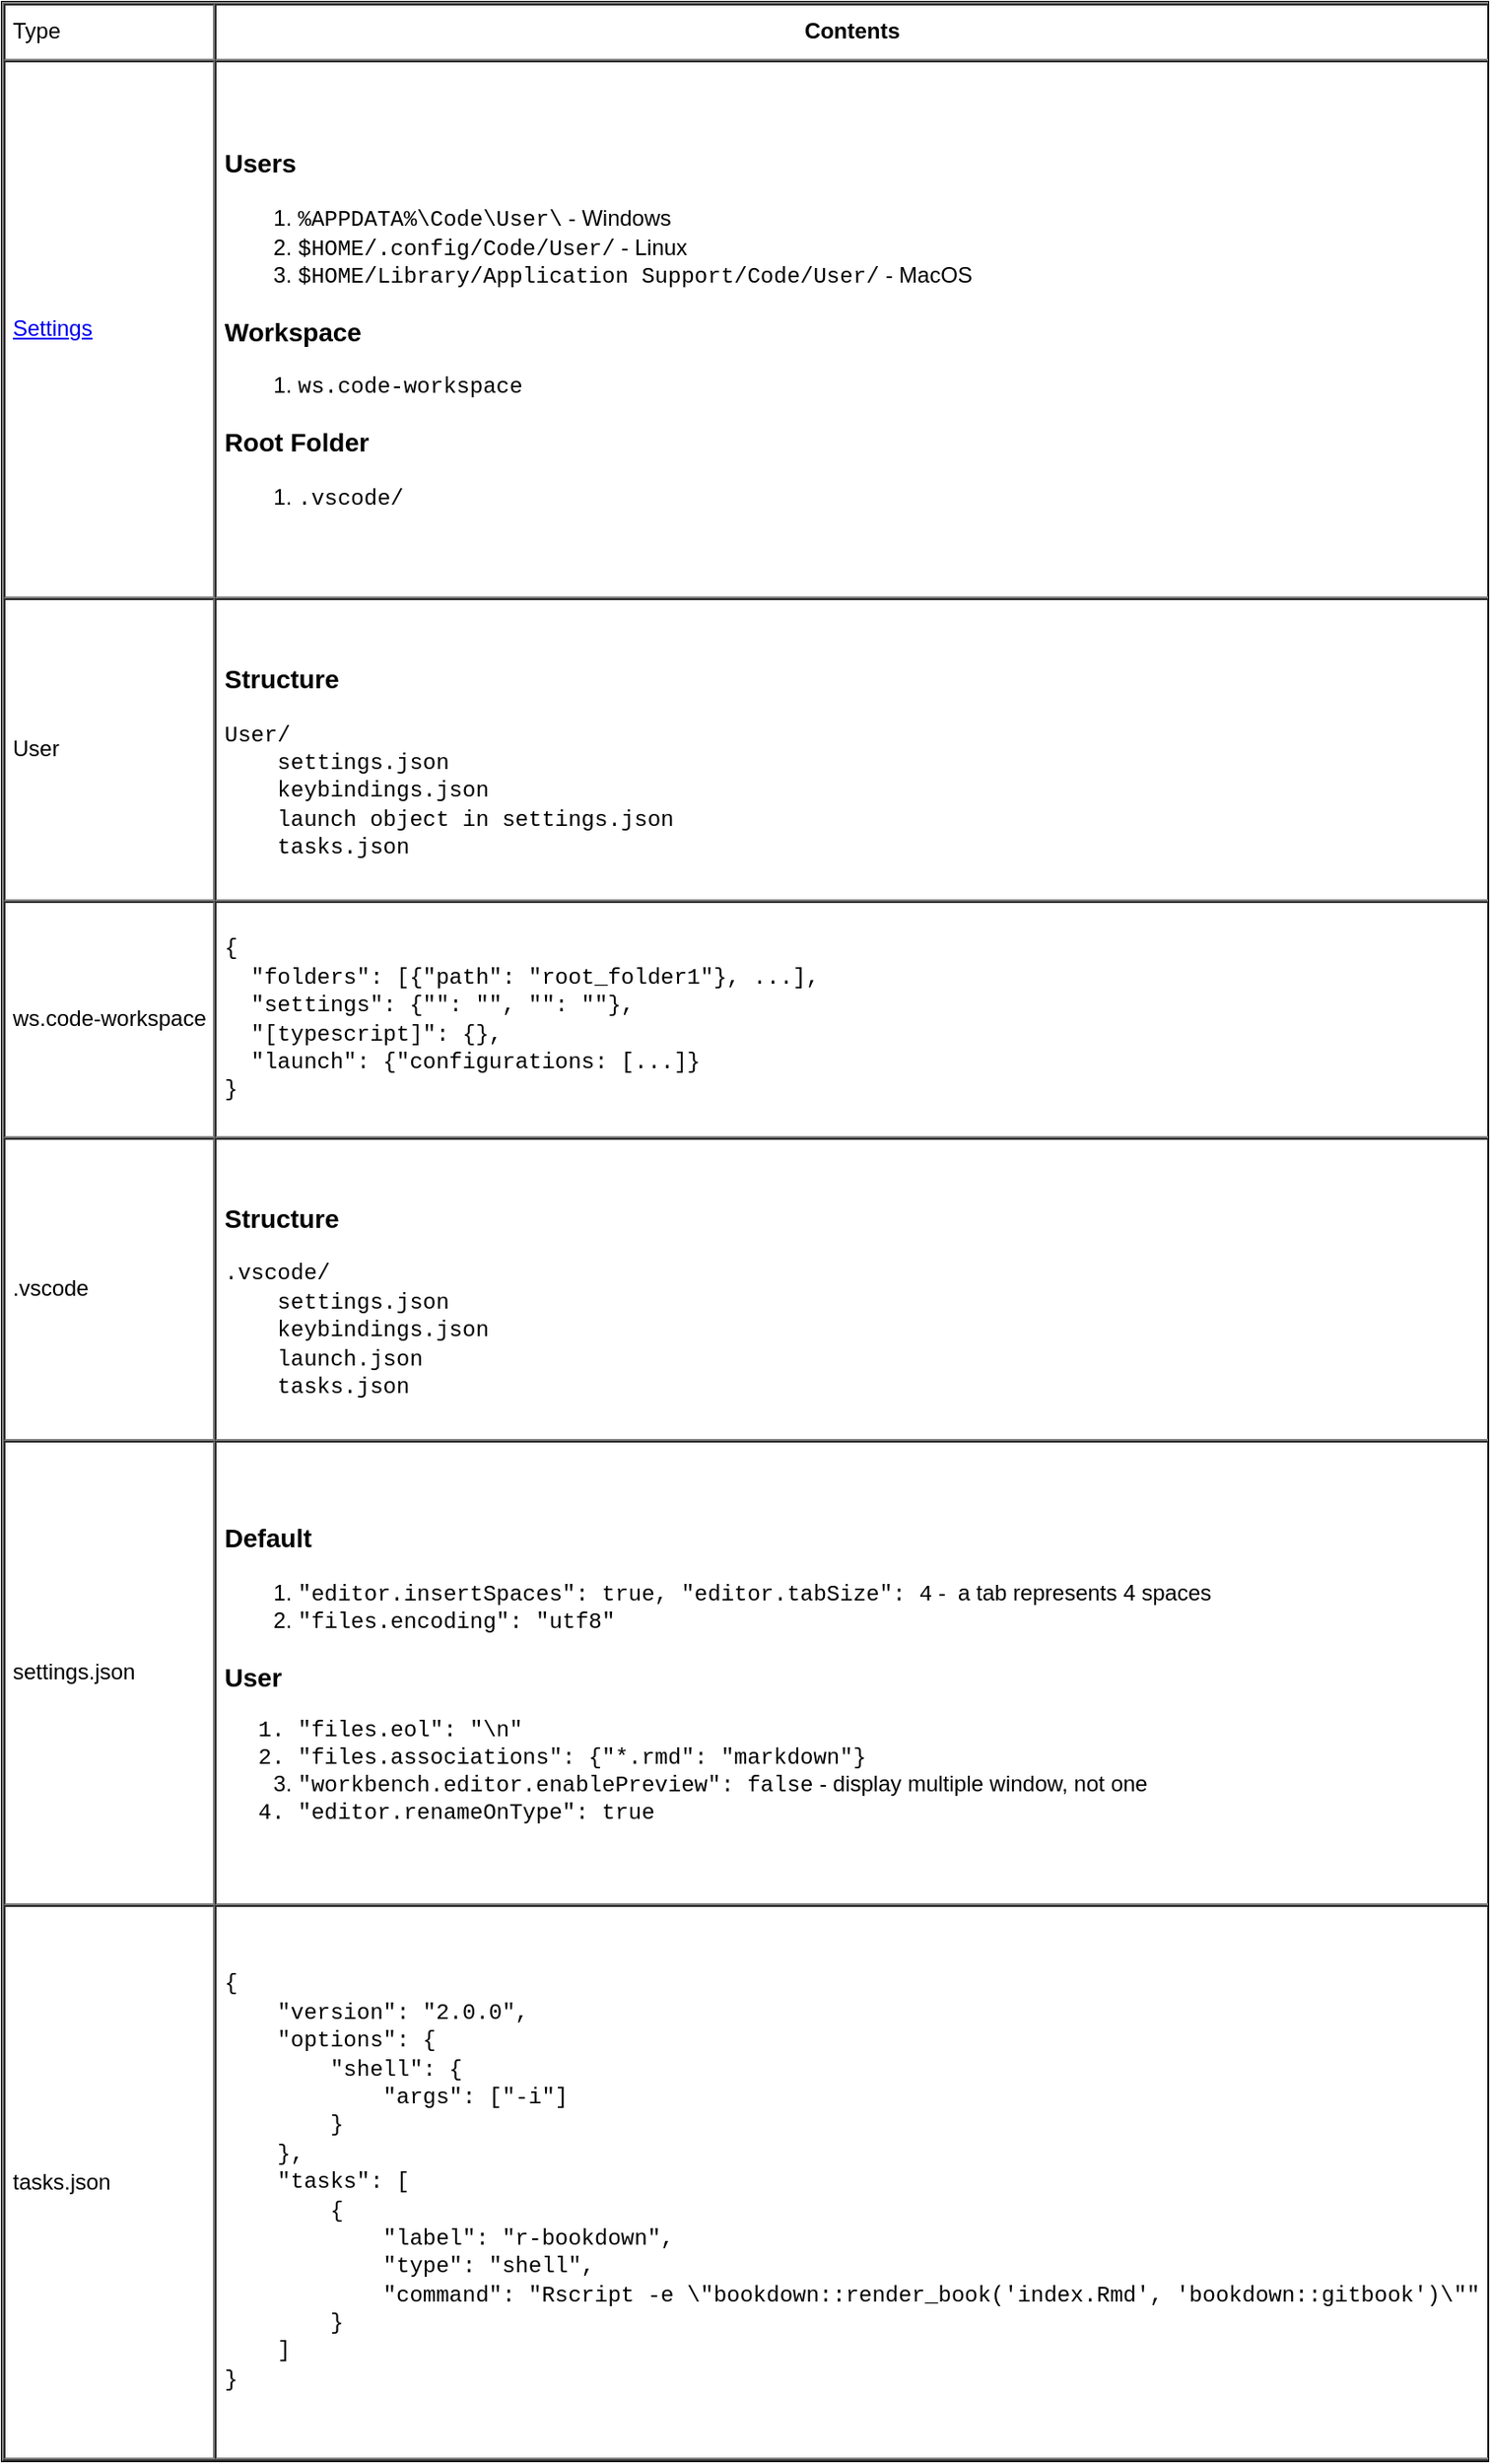 <mxfile version="13.6.5" pages="4">
    <diagram id="K4R4QghZersOc9A9mNaJ" name="Settings">
        <mxGraphModel dx="874" dy="566" grid="1" gridSize="10" guides="1" tooltips="1" connect="1" arrows="1" fold="1" page="1" pageScale="1" pageWidth="827" pageHeight="1169" math="0" shadow="0">
            <root>
                <mxCell id="dUwQ-VKBVRRGoe277Vrm-0"/>
                <mxCell id="dUwQ-VKBVRRGoe277Vrm-1" parent="dUwQ-VKBVRRGoe277Vrm-0"/>
                <mxCell id="_U394aUCUGLjaHZDC-96-0" value="&lt;table cellpadding=&quot;4&quot; cellspacing=&quot;0&quot; border=&quot;1&quot; style=&quot;font-size: 1em ; width: 100% ; height: 100%&quot;&gt;&lt;tbody&gt;&lt;tr&gt;&lt;td&gt;Type&lt;/td&gt;&lt;th style=&quot;text-align: center&quot;&gt;Contents&lt;/th&gt;&lt;/tr&gt;&lt;tr&gt;&lt;td&gt;&lt;a href=&quot;https://code.visualstudio.com/docs/getstarted/settings&quot;&gt;Settings&lt;/a&gt;&lt;/td&gt;&lt;td&gt;&lt;h3&gt;Users&lt;/h3&gt;&lt;div&gt;&lt;ol&gt;&lt;li&gt;&lt;font face=&quot;Courier New&quot;&gt;%APPDATA%\Code\User\&lt;/font&gt; - Windows&lt;/li&gt;&lt;li&gt;&lt;font face=&quot;Courier New&quot;&gt;$HOME/.config/Code/User/&lt;/font&gt; - Linux&lt;br&gt;&lt;/li&gt;&lt;li&gt;&lt;font face=&quot;Courier New&quot;&gt;$HOME/Library/Application Support/Code/User/&lt;/font&gt; - MacOS&lt;/li&gt;&lt;/ol&gt;&lt;h3&gt;Workspace&lt;/h3&gt;&lt;/div&gt;&lt;div&gt;&lt;ol&gt;&lt;li&gt;&lt;span style=&quot;font-family: &amp;#34;courier new&amp;#34; ; text-align: center&quot;&gt;ws.code-workspace&lt;/span&gt;&lt;/li&gt;&lt;/ol&gt;&lt;h3&gt;Root Folder&lt;/h3&gt;&lt;/div&gt;&lt;div&gt;&lt;ol&gt;&lt;li&gt;&lt;span style=&quot;font-family: &amp;#34;courier new&amp;#34; ; text-align: center&quot;&gt;.vscode/&lt;/span&gt;&lt;/li&gt;&lt;/ol&gt;&lt;/div&gt;&lt;/td&gt;&lt;/tr&gt;&lt;tr&gt;&lt;td&gt;User&lt;/td&gt;&lt;td&gt;&lt;h3&gt;Structure&lt;/h3&gt;&lt;div&gt;&lt;span style=&quot;font-family: &amp;#34;courier new&amp;#34; ; font-size: 1em&quot;&gt;User/&lt;/span&gt;&lt;/div&gt;&lt;div&gt;&lt;span style=&quot;font-family: &amp;#34;courier new&amp;#34; ; font-size: 1em&quot;&gt;&amp;nbsp; &amp;nbsp; settings.json&lt;/span&gt;&lt;br&gt;&lt;span style=&quot;font-family: &amp;#34;courier new&amp;#34; ; font-size: 1em&quot;&gt;&amp;nbsp; &amp;nbsp; keybindings.json&lt;/span&gt;&lt;br&gt;&lt;span style=&quot;font-family: &amp;#34;courier new&amp;#34; ; font-size: 1em&quot;&gt;&amp;nbsp; &amp;nbsp; launch object in settings.json&lt;/span&gt;&lt;br&gt;&lt;span style=&quot;font-family: &amp;#34;courier new&amp;#34; ; font-size: 1em&quot;&gt;&amp;nbsp; &amp;nbsp; tasks.json&lt;/span&gt;&lt;br&gt;&lt;/div&gt;&lt;/td&gt;&lt;/tr&gt;&lt;tr&gt;&lt;td&gt;ws.code-workspace&lt;/td&gt;&lt;td&gt;&lt;span style=&quot;font-family: &amp;#34;courier new&amp;#34;&quot;&gt;{&lt;/span&gt;&lt;br style=&quot;font-family: &amp;#34;courier new&amp;#34;&quot;&gt;&lt;span style=&quot;font-family: &amp;#34;courier new&amp;#34;&quot;&gt;&amp;nbsp; &quot;folders&quot;: [{&quot;path&quot;: &quot;root_folder1&quot;}, ...],&lt;/span&gt;&lt;br style=&quot;font-family: &amp;#34;courier new&amp;#34;&quot;&gt;&lt;font face=&quot;Courier New&quot;&gt;&amp;nbsp; &quot;settings&quot;: {&quot;&quot;: &quot;&quot;, &quot;&quot;: &quot;&quot;},&lt;br&gt;&lt;/font&gt;&lt;span style=&quot;font-family: &amp;#34;courier new&amp;#34;&quot;&gt;&amp;nbsp; &quot;[typescript]&quot;: {},&lt;/span&gt;&lt;br style=&quot;font-family: &amp;#34;courier new&amp;#34;&quot;&gt;&lt;span style=&quot;font-family: &amp;#34;courier new&amp;#34;&quot;&gt;&amp;nbsp; &quot;launch&quot;: {&quot;configurations: [...]}&lt;/span&gt;&lt;br style=&quot;font-family: &amp;#34;courier new&amp;#34;&quot;&gt;&lt;span style=&quot;font-family: &amp;#34;courier new&amp;#34;&quot;&gt;}&lt;/span&gt;&lt;br&gt;&lt;/td&gt;&lt;/tr&gt;&lt;tr&gt;&lt;td&gt;.vscode&lt;/td&gt;&lt;td&gt;&lt;h3&gt;Structure&lt;/h3&gt;&lt;div&gt;&lt;span style=&quot;font-family: &amp;#34;courier new&amp;#34; ; font-size: 1em&quot;&gt;.vscode/&lt;/span&gt;&lt;/div&gt;&lt;div&gt;&lt;span style=&quot;font-family: &amp;#34;courier new&amp;#34; ; font-size: 1em&quot;&gt;&amp;nbsp; &amp;nbsp; settings.json&lt;/span&gt;&lt;br&gt;&lt;span style=&quot;font-family: &amp;#34;courier new&amp;#34; ; font-size: 1em&quot;&gt;&amp;nbsp; &amp;nbsp; keybindings.json&lt;/span&gt;&lt;br&gt;&lt;span style=&quot;font-family: &amp;#34;courier new&amp;#34; ; font-size: 1em&quot;&gt;&amp;nbsp; &amp;nbsp; launch.json&lt;/span&gt;&lt;br&gt;&lt;span style=&quot;font-family: &amp;#34;courier new&amp;#34; ; font-size: 1em&quot;&gt;&amp;nbsp; &amp;nbsp; tasks.json&lt;/span&gt;&lt;br&gt;&lt;/div&gt;&lt;/td&gt;&lt;/tr&gt;&lt;tr&gt;&lt;td&gt;settings.json&lt;/td&gt;&lt;td&gt;&lt;h3&gt;Default&lt;/h3&gt;&lt;div&gt;&lt;ol&gt;&lt;li&gt;&lt;font face=&quot;Courier New&quot;&gt;&quot;editor.insertSpaces&quot;: true, &quot;editor.tabSize&quot;: 4&lt;/font&gt;&amp;nbsp;-&amp;nbsp; a tab represents 4 spaces&lt;/li&gt;&lt;li&gt;&lt;font face=&quot;Courier New&quot;&gt;&quot;files.encoding&quot;: &quot;utf8&quot;&lt;/font&gt;&lt;/li&gt;&lt;/ol&gt;&lt;h3&gt;User&lt;/h3&gt;&lt;/div&gt;&lt;div&gt;&lt;ol&gt;&lt;li style=&quot;font-family: &amp;#34;courier new&amp;#34;&quot;&gt;&lt;font face=&quot;Courier New&quot;&gt;&quot;files.eol&quot;: &quot;\n&quot;&lt;/font&gt;&lt;/li&gt;&lt;li style=&quot;font-family: &amp;#34;courier new&amp;#34;&quot;&gt;&lt;font face=&quot;Courier New&quot;&gt;&quot;files.associations&quot;: {&quot;*.rmd&quot;: &quot;markdown&quot;}&lt;br&gt;&lt;/font&gt;&lt;/li&gt;&lt;li&gt;&lt;font face=&quot;Courier New&quot; style=&quot;font-family: &amp;#34;courier new&amp;#34;&quot;&gt;&quot;workbench.editor.enablePreview&quot;: false&lt;/font&gt;&lt;font&gt; - &lt;/font&gt;display multiple window, not one&lt;/li&gt;&lt;li style=&quot;font-family: &amp;#34;courier new&amp;#34;&quot;&gt;&quot;editor.renameOnType&quot;: true&lt;/li&gt;&lt;/ol&gt;&lt;/div&gt;&lt;/td&gt;&lt;/tr&gt;&lt;tr&gt;&lt;td&gt;tasks.json&lt;/td&gt;&lt;td&gt;&lt;font face=&quot;Courier New&quot;&gt;{&lt;br&gt;&amp;nbsp; &amp;nbsp; &quot;version&quot;: &quot;2.0.0&quot;,&lt;br&gt;&amp;nbsp; &amp;nbsp; &quot;options&quot;: {&lt;br&gt;&amp;nbsp; &amp;nbsp; &amp;nbsp; &amp;nbsp; &quot;shell&quot;: {&lt;br&gt;&amp;nbsp; &amp;nbsp; &amp;nbsp; &amp;nbsp; &amp;nbsp; &amp;nbsp; &quot;args&quot;: [&quot;-i&quot;]&lt;br&gt;&amp;nbsp; &amp;nbsp; &amp;nbsp; &amp;nbsp; }&lt;br&gt;&amp;nbsp; &amp;nbsp; },&lt;br&gt;&amp;nbsp; &amp;nbsp; &quot;tasks&quot;: [&lt;br&gt;&amp;nbsp; &amp;nbsp; &amp;nbsp; &amp;nbsp; {&lt;br&gt;&amp;nbsp; &amp;nbsp; &amp;nbsp; &amp;nbsp; &amp;nbsp; &amp;nbsp; &quot;label&quot;: &quot;r-bookdown&quot;,&lt;br&gt;&amp;nbsp; &amp;nbsp; &amp;nbsp; &amp;nbsp; &amp;nbsp; &amp;nbsp; &quot;type&quot;: &quot;shell&quot;,&lt;br&gt;&amp;nbsp; &amp;nbsp; &amp;nbsp; &amp;nbsp; &amp;nbsp; &amp;nbsp; &quot;command&quot;: &quot;Rscript -e \&quot;bookdown::render_book('index.Rmd', 'bookdown::gitbook')\&quot;&quot;&lt;br&gt;&amp;nbsp; &amp;nbsp; &amp;nbsp; &amp;nbsp; }&lt;br&gt;&amp;nbsp; &amp;nbsp; ]&lt;br&gt;}&lt;br&gt;&lt;/font&gt;&lt;/td&gt;&lt;/tr&gt;&lt;/tbody&gt;&lt;/table&gt; " style="verticalAlign=top;align=left;overflow=fill;fontSize=12;fontFamily=Helvetica;html=1" vertex="1" parent="dUwQ-VKBVRRGoe277Vrm-1">
                    <mxGeometry x="10" y="10" width="810" height="1340" as="geometry"/>
                </mxCell>
            </root>
        </mxGraphModel>
    </diagram>
    <diagram id="M3drq7hlUULywe45jObz" name="Editor">
        <mxGraphModel dx="874" dy="566" grid="1" gridSize="10" guides="1" tooltips="1" connect="1" arrows="1" fold="1" page="1" pageScale="1" pageWidth="827" pageHeight="1169" math="0" shadow="0">
            <root>
                <mxCell id="x_8myAfqVJ25dmq6xGWm-0"/>
                <mxCell id="x_8myAfqVJ25dmq6xGWm-1" parent="x_8myAfqVJ25dmq6xGWm-0"/>
                <mxCell id="1WV5k62e5-HMiqpn4Q07-0" value="&lt;table cellpadding=&quot;4&quot; cellspacing=&quot;0&quot; border=&quot;1&quot; style=&quot;font-size: 1em ; width: 100% ; height: 100%&quot;&gt;&lt;tbody&gt;&lt;tr&gt;&lt;td&gt;内容&lt;/td&gt;&lt;th style=&quot;text-align: center&quot;&gt;用法&lt;/th&gt;&lt;/tr&gt;&lt;tr&gt;&lt;td&gt;&lt;a href=&quot;https://code.visualstudio.com/docs/editor/codebasics#_search-across-files&quot;&gt;Character Match&lt;/a&gt;&lt;/td&gt;&lt;td&gt;&lt;ol&gt;&lt;li&gt;&lt;font face=&quot;Courier New&quot;&gt;*&lt;/font&gt; - matches one or more characters in a path segment&lt;/li&gt;&lt;li&gt;&lt;font face=&quot;Courier New&quot;&gt;?&lt;/font&gt; -&amp;nbsp;matches one character in a path segment&lt;/li&gt;&lt;li&gt;&lt;font face=&quot;Courier New&quot;&gt;** -&lt;/font&gt;&amp;nbsp;matches any number of path segments, including none&lt;/li&gt;&lt;li&gt;&lt;font face=&quot;Courier New&quot; style=&quot;font-size: 1em&quot;&gt;[]&lt;/font&gt;&lt;span style=&quot;font-size: 1em&quot;&gt; - declarees a range of characters, &lt;/span&gt;&lt;font face=&quot;Courier New&quot; style=&quot;font-size: 1em&quot;&gt;example.[0-9] &lt;/font&gt;&lt;span style=&quot;font-size: 1em&quot;&gt;matches &lt;/span&gt;&lt;font face=&quot;Courier New&quot; style=&quot;font-size: 1em&quot;&gt;example.0, example.1, ...&lt;/font&gt;&lt;br&gt;&lt;/li&gt;&lt;li&gt;&lt;font face=&quot;Courier New&quot;&gt;!&lt;/font&gt; - matches negation of the characters&lt;/li&gt;&lt;li&gt;&lt;font face=&quot;Courier New&quot; style=&quot;font-size: 1em&quot;&gt;{}&lt;/font&gt;&lt;span style=&quot;font-size: 1em&quot;&gt; - group conditions，&lt;/span&gt;&lt;font face=&quot;Courier New&quot; style=&quot;font-size: 1em&quot;&gt;{**/*.html,**/*.txt}&lt;/font&gt;&lt;span style=&quot;font-size: 1em&quot;&gt; matches all html and text files&lt;/span&gt;&lt;/li&gt;&lt;/ol&gt;&lt;/td&gt;&lt;/tr&gt;&lt;tr&gt;&lt;td&gt;Debug&lt;/td&gt;&lt;td&gt;&lt;h3&gt;Operation&lt;/h3&gt;&lt;ol&gt;&lt;li&gt;&lt;font face=&quot;Courier New&quot;&gt;F9&lt;/font&gt; - set breakpoint&lt;/li&gt;&lt;li&gt;&lt;font face=&quot;Courier New&quot;&gt;shift + F9&lt;/font&gt; - inline breakpoint&lt;/li&gt;&lt;li&gt;&lt;font face=&quot;Courier New&quot;&gt;F5&lt;/font&gt; - initiate debugging&lt;/li&gt;&lt;/ol&gt;&lt;h3&gt;Conditional Breakpoints&lt;/h3&gt;&lt;div&gt;&lt;ol&gt;&lt;li&gt;expression condition&lt;/li&gt;&lt;li&gt;hit count&lt;/li&gt;&lt;/ol&gt;&lt;/div&gt;&lt;/td&gt;&lt;/tr&gt;&lt;tr&gt;&lt;td&gt;Exceptions&lt;/td&gt;&lt;td&gt;&lt;ol&gt;&lt;li&gt;无法初始化设备 PRN - 重启vscode&lt;/li&gt;&lt;/ol&gt;&lt;/td&gt;&lt;/tr&gt;&lt;/tbody&gt;&lt;/table&gt; " style="verticalAlign=top;align=left;overflow=fill;fontSize=12;fontFamily=Helvetica;html=1" parent="x_8myAfqVJ25dmq6xGWm-1" vertex="1">
                    <mxGeometry x="10" y="10" width="740" height="460" as="geometry"/>
                </mxCell>
            </root>
        </mxGraphModel>
    </diagram>
    <diagram id="BHrOOqIUnbpUJcI-PT_s" name="Shortcuts">
        <mxGraphModel dx="874" dy="566" grid="1" gridSize="10" guides="1" tooltips="1" connect="1" arrows="1" fold="1" page="1" pageScale="1" pageWidth="827" pageHeight="1169" math="1" shadow="0">
            <root>
                <mxCell id="J0S1Tp6G4MbBAgsrbNJQ-0"/>
                <mxCell id="J0S1Tp6G4MbBAgsrbNJQ-1" parent="J0S1Tp6G4MbBAgsrbNJQ-0"/>
                <mxCell id="J0S1Tp6G4MbBAgsrbNJQ-2" value="&lt;table cellpadding=&quot;4&quot; cellspacing=&quot;0&quot; border=&quot;1&quot; style=&quot;font-size: 1em ; width: 100% ; height: 100%&quot;&gt;&lt;tbody&gt;&lt;tr&gt;&lt;th&gt;keys&lt;/th&gt;&lt;th&gt;actions&lt;/th&gt;&lt;/tr&gt;&lt;tr&gt;&lt;td&gt;&lt;font face=&quot;Courier New&quot;&gt;keybindings.json&lt;/font&gt;&lt;/td&gt;&lt;td&gt;快捷键绑定文件&lt;/td&gt;&lt;/tr&gt;&lt;tr&gt;&lt;td&gt;&lt;font face=&quot;Courier New&quot;&gt;Ctrl+P; Cmd+P&lt;/font&gt;&lt;/td&gt;&lt;td&gt;查找文件&lt;/td&gt;&lt;/tr&gt;&lt;tr&gt;&lt;td&gt;&lt;font face=&quot;Courier New&quot;&gt;Ctrl+Shift+P; Cmd+Shift+P&lt;/font&gt;&lt;/td&gt;&lt;td&gt;命令&lt;/td&gt;&lt;/tr&gt;&lt;tr&gt;&lt;td&gt;&lt;font face=&quot;Courier New&quot;&gt;; Cmd+K Cmd+S&lt;/font&gt;&lt;/td&gt;&lt;td&gt;设置快捷键&lt;/td&gt;&lt;/tr&gt;&lt;tr&gt;&lt;td&gt;&lt;font face=&quot;Courier New&quot;&gt;; Cmd + Shift + K&lt;/font&gt;&lt;/td&gt;&lt;td&gt;删除当前行&lt;/td&gt;&lt;/tr&gt;&lt;tr&gt;&lt;td&gt;&lt;font face=&quot;Courier New&quot;&gt;Ctrl + J&lt;/font&gt;&lt;/td&gt;&lt;td&gt;合并行&lt;/td&gt;&lt;/tr&gt;&lt;tr&gt;&lt;td&gt;&lt;font face=&quot;Courier New&quot;&gt;; Cmd + Shift + Enter&lt;/font&gt;&lt;/td&gt;&lt;td&gt;在上方插入一行&lt;/td&gt;&lt;/tr&gt;&lt;tr&gt;&lt;td&gt;&lt;font face=&quot;Courier New&quot;&gt;; Cmd + Enter&lt;/font&gt;&lt;/td&gt;&lt;td&gt;在下方插入一行&lt;/td&gt;&lt;/tr&gt;&lt;tr&gt;&lt;td&gt;&lt;font face=&quot;Courier New&quot;&gt;Shift + Alt + \(\uparrow \downarrow\)&lt;/font&gt;&lt;/td&gt;&lt;td&gt;复制到上一行或下一行&lt;/td&gt;&lt;/tr&gt;&lt;tr&gt;&lt;td&gt;&lt;font face=&quot;Courier New&quot;&gt;Alt + \(\uparrow \downarrow\)&lt;/font&gt;&lt;/td&gt;&lt;td&gt;移动到上一行或下一行&lt;/td&gt;&lt;/tr&gt;&lt;tr&gt;&lt;td&gt;&lt;font face=&quot;Courier New&quot;&gt;Ctrl + Backspace;&lt;/font&gt;&lt;/td&gt;&lt;td&gt;删除左边单词&lt;/td&gt;&lt;/tr&gt;&lt;tr&gt;&lt;td&gt;&lt;font face=&quot;Courier New&quot;&gt;Ctrl + Delete;&lt;/font&gt;&lt;/td&gt;&lt;td&gt;删除右边单词&lt;/td&gt;&lt;/tr&gt;&lt;tr&gt;&lt;td&gt;&lt;font face=&quot;Courier New&quot;&gt;Ctrl + space; Alt + esc, Fn + Ctrl + Space&lt;/font&gt;&lt;/td&gt;&lt;td&gt;触发补全&lt;/td&gt;&lt;/tr&gt;&lt;tr&gt;&lt;td&gt;&lt;font face=&quot;Courier New&quot;&gt;Ctrl+Click;&lt;/font&gt;&lt;/td&gt;&lt;td&gt;跳转到链接或定义&lt;/td&gt;&lt;/tr&gt;&lt;tr&gt;&lt;td&gt;&lt;font face=&quot;Courier New&quot;&gt;Ctrl + ], Ctrl + [;&lt;/font&gt;&lt;/td&gt;&lt;td&gt;行缩进&lt;/td&gt;&lt;/tr&gt;&lt;tr&gt;&lt;td&gt;&lt;font face=&quot;Courier New&quot;&gt;Ctrl + G&lt;/font&gt;&lt;/td&gt;&lt;td&gt;跳转到指定行&lt;/td&gt;&lt;/tr&gt;&lt;tr&gt;&lt;td&gt;&lt;font face=&quot;Courier New&quot;&gt;Ctrl + D, Ctrl + Shift + L;&lt;/font&gt;&lt;/td&gt;&lt;td&gt;选择当前光标单词或下一个相同单词，选择所有相同单词&lt;/td&gt;&lt;/tr&gt;&lt;tr&gt;&lt;td&gt;&lt;font face=&quot;Courier New&quot;&gt;Alt + Click;&lt;/font&gt;&lt;/td&gt;&lt;td&gt;新增光标&lt;/td&gt;&lt;/tr&gt;&lt;tr&gt;&lt;td&gt;&lt;font face=&quot;Courier New&quot;&gt;Shift + Alt;&lt;br&gt;&lt;/font&gt;&lt;/td&gt;&lt;td&gt;列选择&lt;/td&gt;&lt;/tr&gt;&lt;tr&gt;&lt;td&gt;&lt;font face=&quot;Courier New&quot;&gt;Ctrl + F, Enter and Shift + Enter, Ctrl + Enter;&lt;/font&gt;&lt;/td&gt;&lt;td&gt;查找，移动到下一个或上一个值，换行，多行查找和替换&lt;/td&gt;&lt;/tr&gt;&lt;tr&gt;&lt;td&gt;&lt;font face=&quot;Courier New&quot;&gt;Ctrl + Tab;&lt;/font&gt;&lt;/td&gt;&lt;td&gt;显示打开的文件&lt;/td&gt;&lt;/tr&gt;&lt;tr&gt;&lt;td&gt;&lt;font face=&quot;Courier New&quot;&gt;Alt + Left, Alt + Right;&lt;/font&gt;&lt;/td&gt;&lt;td&gt;同一个文件或不同文件间跳转&lt;/td&gt;&lt;/tr&gt;&lt;tr&gt;&lt;td&gt;&lt;font face=&quot;Courier New&quot;&gt;Ctrl + Shift + \;&lt;/font&gt;&lt;/td&gt;&lt;td&gt;括号间跳转&lt;/td&gt;&lt;/tr&gt;&lt;tr&gt;&lt;td&gt;&lt;font face=&quot;Courier New&quot;&gt;Ctrl + Shift + O;&lt;/font&gt;&lt;/td&gt;&lt;td&gt;符号跳转&lt;/td&gt;&lt;/tr&gt;&lt;/tbody&gt;&lt;/table&gt; " style="verticalAlign=top;align=left;overflow=fill;fontSize=12;fontFamily=Helvetica;html=1" parent="J0S1Tp6G4MbBAgsrbNJQ-1" vertex="1">
                    <mxGeometry x="10" y="10" width="700" height="630" as="geometry"/>
                </mxCell>
            </root>
        </mxGraphModel>
    </diagram>
    <diagram id="-PNWrWSnkWKRuond0kSB" name="Plugins">
        <mxGraphModel dx="874" dy="566" grid="1" gridSize="10" guides="1" tooltips="1" connect="1" arrows="1" fold="1" page="1" pageScale="1" pageWidth="827" pageHeight="1169" math="0" shadow="0">
            <root>
                <mxCell id="0ULeX2zkz-rmOQAiP5B0-0"/>
                <mxCell id="0ULeX2zkz-rmOQAiP5B0-1" parent="0ULeX2zkz-rmOQAiP5B0-0"/>
                <mxCell id="0ULeX2zkz-rmOQAiP5B0-2" value="&lt;table cellpadding=&quot;4&quot; cellspacing=&quot;0&quot; border=&quot;1&quot; style=&quot;font-size: 1em ; width: 100% ; height: 100%&quot;&gt;&lt;tbody&gt;&lt;tr&gt;&lt;th style=&quot;text-align: center&quot;&gt;&lt;span style=&quot;font-weight: normal&quot;&gt;插件&lt;/span&gt;&lt;/th&gt;&lt;th style=&quot;text-align: center&quot;&gt;&lt;span style=&quot;font-weight: normal&quot;&gt;应用&lt;/span&gt;&lt;/th&gt;&lt;/tr&gt;&lt;tr&gt;&lt;td&gt;Simple Vim&lt;/td&gt;&lt;td&gt;&lt;h3&gt;special keybindings:&lt;/h3&gt;&lt;div&gt;&lt;ol&gt;&lt;li&gt;&lt;font face=&quot;Courier New&quot;&gt;_&lt;/font&gt; - to the beginning of the line&lt;/li&gt;&lt;li&gt;&lt;font face=&quot;Courier New&quot;&gt;rr &lt;/font&gt;- yank current line and delete it&lt;/li&gt;&lt;li&gt;&lt;font face=&quot;Courier New&quot;&gt;dd&lt;/font&gt;&amp;nbsp;- just delete the line, not work for &lt;font face=&quot;Courier New&quot;&gt;p paste&lt;/font&gt;&lt;/li&gt;&lt;li&gt;&lt;font face=&quot;Courier New&quot;&gt;C &lt;/font&gt;- delete from the current to the end&lt;/li&gt;&lt;/ol&gt;&lt;/div&gt;&lt;/td&gt;&lt;/tr&gt;&lt;tr&gt;&lt;td&gt;Draw.io Integration&lt;/td&gt;&lt;td&gt;&lt;h3&gt;settings:&lt;/h3&gt;&lt;div&gt;&lt;ol&gt;&lt;li&gt;&lt;font face=&quot;Courier New&quot;&gt;&quot;hediet.vscode-drawio.theme: &quot;atlas&quot;&lt;/font&gt; -&amp;nbsp;设置背景&lt;/li&gt;&lt;/ol&gt;&lt;/div&gt;&lt;/td&gt;&lt;/tr&gt;&lt;tr&gt;&lt;td&gt;Code Runner&lt;/td&gt;&lt;td&gt;&lt;br&gt;&lt;/td&gt;&lt;/tr&gt;&lt;tr&gt;&lt;td&gt;Text Tables&lt;/td&gt;&lt;td&gt;&lt;br&gt;&lt;/td&gt;&lt;/tr&gt;&lt;tr&gt;&lt;td&gt;Remote Development&lt;/td&gt;&lt;td&gt;&lt;h3&gt;install and configure:&lt;/h3&gt;&lt;ol&gt;&lt;li&gt;install &lt;a href=&quot;https://git-scm.com/download/win&quot;&gt;git for windows&lt;/a&gt;&amp;nbsp;just for windows os&lt;/li&gt;&lt;li&gt;&lt;font face=&quot;Courier New&quot;&gt;ssh-keygen -t rsa&lt;/font&gt;&amp;nbsp;creates &lt;i&gt;public key&lt;/i&gt; to the remote machine&lt;/li&gt;&lt;li&gt;set &lt;font face=&quot;Courier New&quot;&gt;Remote.SSH: Path = path/to/ssh.exe&lt;/font&gt;&lt;/li&gt;&lt;li&gt;configure setting in file &lt;font face=&quot;Courier New&quot;&gt;~/.ssh/config&lt;/font&gt;&lt;/li&gt;&lt;/ol&gt;&lt;div&gt;&lt;font face=&quot;Courier New&quot;&gt;&lt;div&gt;&amp;nbsp; &amp;nbsp; &amp;nbsp; &amp;nbsp; Host server1&lt;/div&gt;&lt;div&gt;&amp;nbsp; &amp;nbsp; &amp;nbsp; &amp;nbsp; &amp;nbsp; HostName 192.168.1.0&lt;/div&gt;&lt;div&gt;&amp;nbsp; &amp;nbsp; &amp;nbsp; &amp;nbsp; &amp;nbsp; User hello&lt;/div&gt;&lt;/font&gt;&lt;/div&gt;&lt;/td&gt;&lt;/tr&gt;&lt;tr&gt;&lt;td&gt;&lt;a href=&quot;https://code.visualstudio.com/docs/python/python-tutorial&quot;&gt;Python (Microsoft)&lt;/a&gt;&lt;/td&gt;&lt;td&gt;&lt;h3&gt;settings:&lt;/h3&gt;&lt;p&gt;&lt;/p&gt;&lt;ol&gt;&lt;li style=&quot;font-family: &amp;#34;courier new&amp;#34;&quot;&gt;&lt;font face=&quot;Courier New&quot;&gt;&quot;python.autoComplete.addBrackets&quot;: true - 补全函数加括号&lt;/font&gt;&lt;/li&gt;&lt;li style=&quot;font-family: &amp;#34;courier new&amp;#34;&quot;&gt;&lt;font face=&quot;Courier New&quot;&gt;&quot;python.pythonPath&quot;: &quot;python&quot; - 解释器路径&lt;/font&gt;&lt;/li&gt;&lt;li style=&quot;font-family: &amp;#34;courier new&amp;#34;&quot;&gt;&quot;python.autoComplete.extraPaths&quot;: [&quot;pkg1&quot;, &quot;pkg2&quot;, ...] - 自定义包路径&lt;/li&gt;&lt;li style=&quot;font-family: &amp;#34;courier new&amp;#34;&quot;&gt;&quot;python.jediEnabled&quot;: false - 不用&lt;font face=&quot;Courier New&quot; style=&quot;font-size: 1em&quot;&gt;Jedi&lt;/font&gt;&lt;font face=&quot;courier new&quot; style=&quot;font-size: 1em&quot;&gt;补全，则会弃用pyhton language server补全&lt;/font&gt;&lt;/li&gt;&lt;li style=&quot;font-family: &amp;#34;courier new&amp;#34;&quot;&gt;&quot;python.linting.enabled&quot;: true - 启动linting&lt;/li&gt;&lt;/ol&gt;&lt;p&gt;&lt;/p&gt;&lt;h3&gt;environment:&lt;/h3&gt;&lt;ol&gt;&lt;li&gt;&lt;font face=&quot;Courier New&quot;&gt;Python: Select Interprete&lt;/font&gt;r&lt;/li&gt;&lt;li&gt;&lt;font face=&quot;Courier New&quot;&gt;Python: Start REPL&lt;/font&gt;&lt;/li&gt;&lt;/ol&gt;&lt;h3&gt;refactor:&lt;/h3&gt;&lt;ol&gt;&lt;li&gt;&lt;font face=&quot;Courier New&quot;&gt;Python Refactor: Extract Variable&lt;/font&gt;&lt;/li&gt;&lt;li&gt;&lt;font face=&quot;Courier New&quot;&gt;Python Refactor: Extract Method&lt;/font&gt;&lt;/li&gt;&lt;li&gt;&lt;font face=&quot;Courier New&quot;&gt;Python Refactor: Sort Imports&lt;br&gt;&lt;/font&gt;&lt;/li&gt;&lt;/ol&gt;&lt;h3&gt;linting:&lt;/h3&gt;&lt;div&gt;&lt;ol&gt;&lt;li&gt;&lt;font face=&quot;Courier New&quot;&gt;Python: Select Linter - &lt;/font&gt;use pylint default&lt;/li&gt;&lt;li&gt;&lt;font face=&quot;Courier New&quot;&gt;Python: Enable Linting&lt;/font&gt;&lt;/li&gt;&lt;li&gt;&lt;font face=&quot;Courier New&quot;&gt;Python: Run Linting&lt;/font&gt;&lt;/li&gt;&lt;/ol&gt;&lt;h3&gt;&lt;font face=&quot;Courier New&quot;&gt;testing:&lt;/font&gt;&lt;/h3&gt;&lt;/div&gt;&lt;div&gt;&lt;ol&gt;&lt;li&gt;&lt;font face=&quot;Courier New&quot;&gt;Python: Configure Tests - &lt;/font&gt;select a test framework and configure it&lt;/li&gt;&lt;li&gt;&lt;font face=&quot;Courier New&quot;&gt;Python: Discover Tests&lt;/font&gt; - discover test framework automatically when saving a test file by default, when &lt;font face=&quot;Courier New&quot;&gt;false&lt;/font&gt;, will disable it&lt;br&gt;&lt;/li&gt;&lt;li&gt;&lt;font face=&quot;Courier New&quot;&gt;Python: Run All Tests&lt;/font&gt;&lt;/li&gt;&lt;li&gt;&lt;font face=&quot;Courier New&quot;&gt;unittestAargs: [&quot;-v&quot;, &quot;-s&quot;, &quot;./test&quot;, &quot;-p&quot;, &quot;test_*.py&quot;] &lt;/font&gt;- &quot;-v&quot; verbose output, remove this argument for simple output; &quot;-s&quot; specifies starting directory for test files,e.g., &quot;./test&quot; directory; &quot;-p&quot; is the pattern used to look for test files in the &quot;-s&quot; directory, such as files starting with &quot;test_&quot;. see&amp;nbsp;&lt;a href=&quot;https://docs.python.org/3/library/unittest.html#command-line-interface&quot;&gt;unittest command-line interface&lt;/a&gt;&lt;/li&gt;&lt;/ol&gt;&lt;h3&gt;jupyter&lt;/h3&gt;&lt;/div&gt;&lt;div&gt;&lt;ol&gt;&lt;li&gt;&lt;font face=&quot;Courier New&quot;&gt;Python: Create Blank New Jupyter Notebook &lt;/font&gt;- creates a notebook&lt;/li&gt;&lt;li&gt;cells can have there status, unselected, command mode, and edit mode.&lt;/li&gt;&lt;li&gt;&lt;font face=&quot;Courier New&quot;&gt;# %%&lt;/font&gt; - defines jupyter-like code cells within python file&amp;nbsp;&lt;/li&gt;&lt;/ol&gt;&lt;h3&gt;jupyter settings:&lt;/h3&gt;&lt;div&gt;&lt;ol&gt;&lt;li&gt;python.dataScience.themeMatplotlibPlots: true&lt;br&gt;&lt;/li&gt;&lt;/ol&gt;&lt;/div&gt;&lt;h3&gt;jupyter shortcuts:&lt;/h3&gt;&lt;ol&gt;&lt;li&gt;&lt;font face=&quot;Courier New&quot; style=&quot;font-size: 1em&quot;&gt;ESC&lt;/font&gt;&lt;span style=&quot;font-size: 1em&quot;&gt;&amp;nbsp;- edit mode to command mode&lt;/span&gt;&lt;/li&gt;&lt;li&gt;&lt;font face=&quot;Courier New&quot; style=&quot;font-size: 1em&quot;&gt;Enter&lt;/font&gt;&lt;span style=&quot;font-size: 1em&quot;&gt;&amp;nbsp;- command mode to edit mode&lt;/span&gt;&lt;/li&gt;&lt;li&gt;&lt;span style=&quot;font-size: 1em&quot;&gt;A - adds cell above&lt;/span&gt;&lt;/li&gt;&lt;li&gt;&lt;span style=&quot;font-size: 1em&quot;&gt;B - adds cell below&lt;/span&gt;&lt;/li&gt;&lt;li&gt;&lt;span style=&quot;font-size: 1em&quot;&gt;DD - deletes current cell&lt;/span&gt;&lt;/li&gt;&lt;li&gt;&lt;span style=&quot;font-size: 1em&quot;&gt;J,K - moves up and down in command mode&lt;/span&gt;&lt;/li&gt;&lt;li&gt;&lt;span style=&quot;font-size: 1em&quot;&gt;ctrl + enter - runs current cell&lt;/span&gt;&lt;/li&gt;&lt;li&gt;&lt;span style=&quot;font-size: 1em&quot;&gt;shift + enter - runs current cell and insert a cell below&lt;/span&gt;&lt;/li&gt;&lt;/ol&gt;&lt;div&gt;&lt;br&gt;&lt;/div&gt;&lt;/div&gt;&lt;/td&gt;&lt;/tr&gt;&lt;/tbody&gt;&lt;/table&gt; " style="verticalAlign=top;align=left;overflow=fill;fontSize=12;fontFamily=Helvetica;html=1;whiteSpace=wrap;" parent="0ULeX2zkz-rmOQAiP5B0-1" vertex="1">
                    <mxGeometry x="10" y="10" width="760" height="1550" as="geometry"/>
                </mxCell>
            </root>
        </mxGraphModel>
    </diagram>
</mxfile>